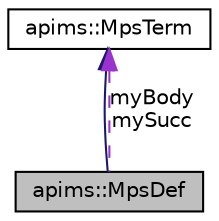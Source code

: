 digraph G
{
  edge [fontname="Helvetica",fontsize="10",labelfontname="Helvetica",labelfontsize="10"];
  node [fontname="Helvetica",fontsize="10",shape=record];
  Node1 [label="apims::MpsDef",height=0.2,width=0.4,color="black", fillcolor="grey75", style="filled" fontcolor="black"];
  Node2 -> Node1 [dir=back,color="midnightblue",fontsize="10",style="solid",fontname="Helvetica"];
  Node2 [label="apims::MpsTerm",height=0.2,width=0.4,color="black", fillcolor="white", style="filled",URL="$classapims_1_1_mps_term.html",tooltip="MpsTerm represents a process in the pi-calculus with multi party session types. This is an abstract s..."];
  Node2 -> Node1 [dir=back,color="darkorchid3",fontsize="10",style="dashed",label="myBody\nmySucc",fontname="Helvetica"];
}

